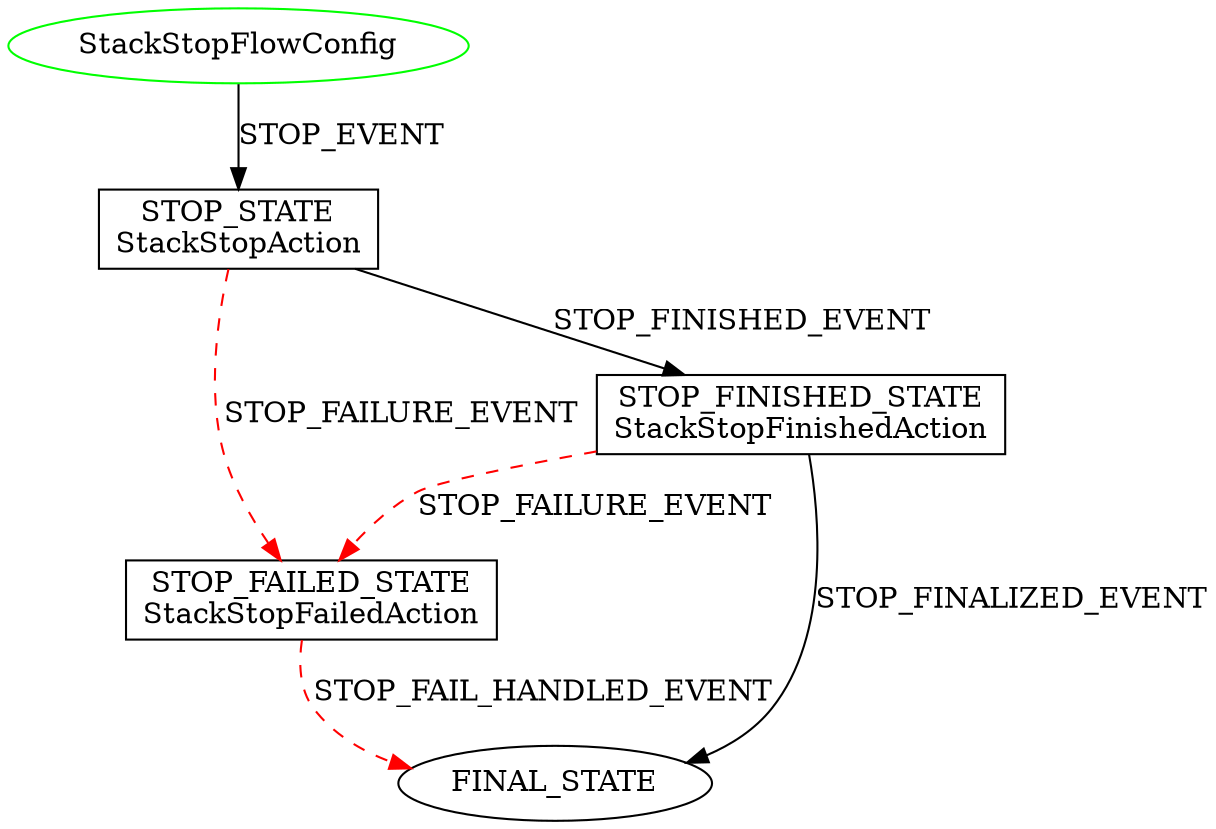digraph {
INIT_STATE [label="StackStopFlowConfig" shape=ellipse color=green];
STOP_STATE [label="STOP_STATE\nStackStopAction" shape=rect color=black];
INIT_STATE -> STOP_STATE [label="STOP_EVENT" color=black style=solid];
STOP_FAILED_STATE [label="STOP_FAILED_STATE\nStackStopFailedAction" shape=rect color=black];
STOP_STATE -> STOP_FAILED_STATE [label="STOP_FAILURE_EVENT" color=red style=dashed];
STOP_FAILED_STATE -> FINAL_STATE [label="STOP_FAIL_HANDLED_EVENT" color=red style=dashed];
STOP_FINISHED_STATE [label="STOP_FINISHED_STATE\nStackStopFinishedAction" shape=rect color=black];
STOP_STATE -> STOP_FINISHED_STATE [label="STOP_FINISHED_EVENT" color=black style=solid];
STOP_FINISHED_STATE -> STOP_FAILED_STATE [label="STOP_FAILURE_EVENT" color=red style=dashed];
STOP_FINISHED_STATE -> FINAL_STATE [label="STOP_FINALIZED_EVENT" color=black style=solid];
}